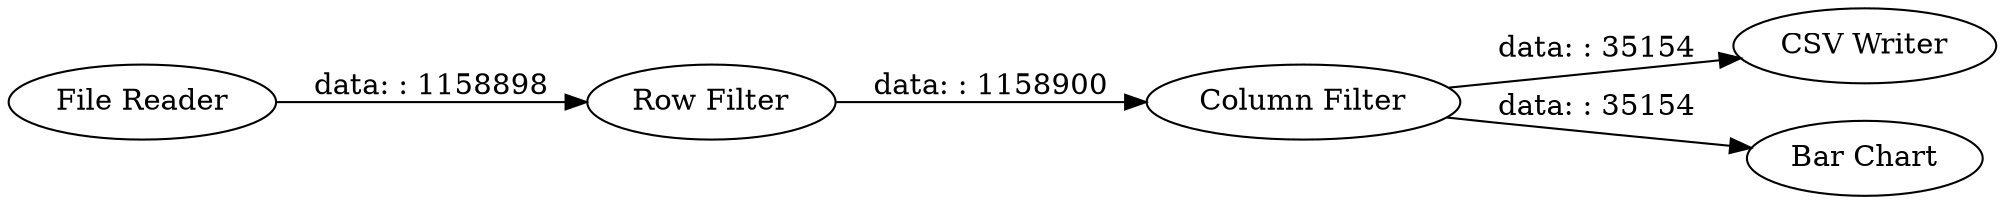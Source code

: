 digraph {
	"2820611271263484019_4" [label="CSV Writer"]
	"2820611271263484019_5" [label="Bar Chart"]
	"2820611271263484019_3" [label="Column Filter"]
	"2820611271263484019_2" [label="Row Filter"]
	"2820611271263484019_1" [label="File Reader"]
	"2820611271263484019_3" -> "2820611271263484019_4" [label="data: : 35154"]
	"2820611271263484019_2" -> "2820611271263484019_3" [label="data: : 1158900"]
	"2820611271263484019_3" -> "2820611271263484019_5" [label="data: : 35154"]
	"2820611271263484019_1" -> "2820611271263484019_2" [label="data: : 1158898"]
	rankdir=LR
}
